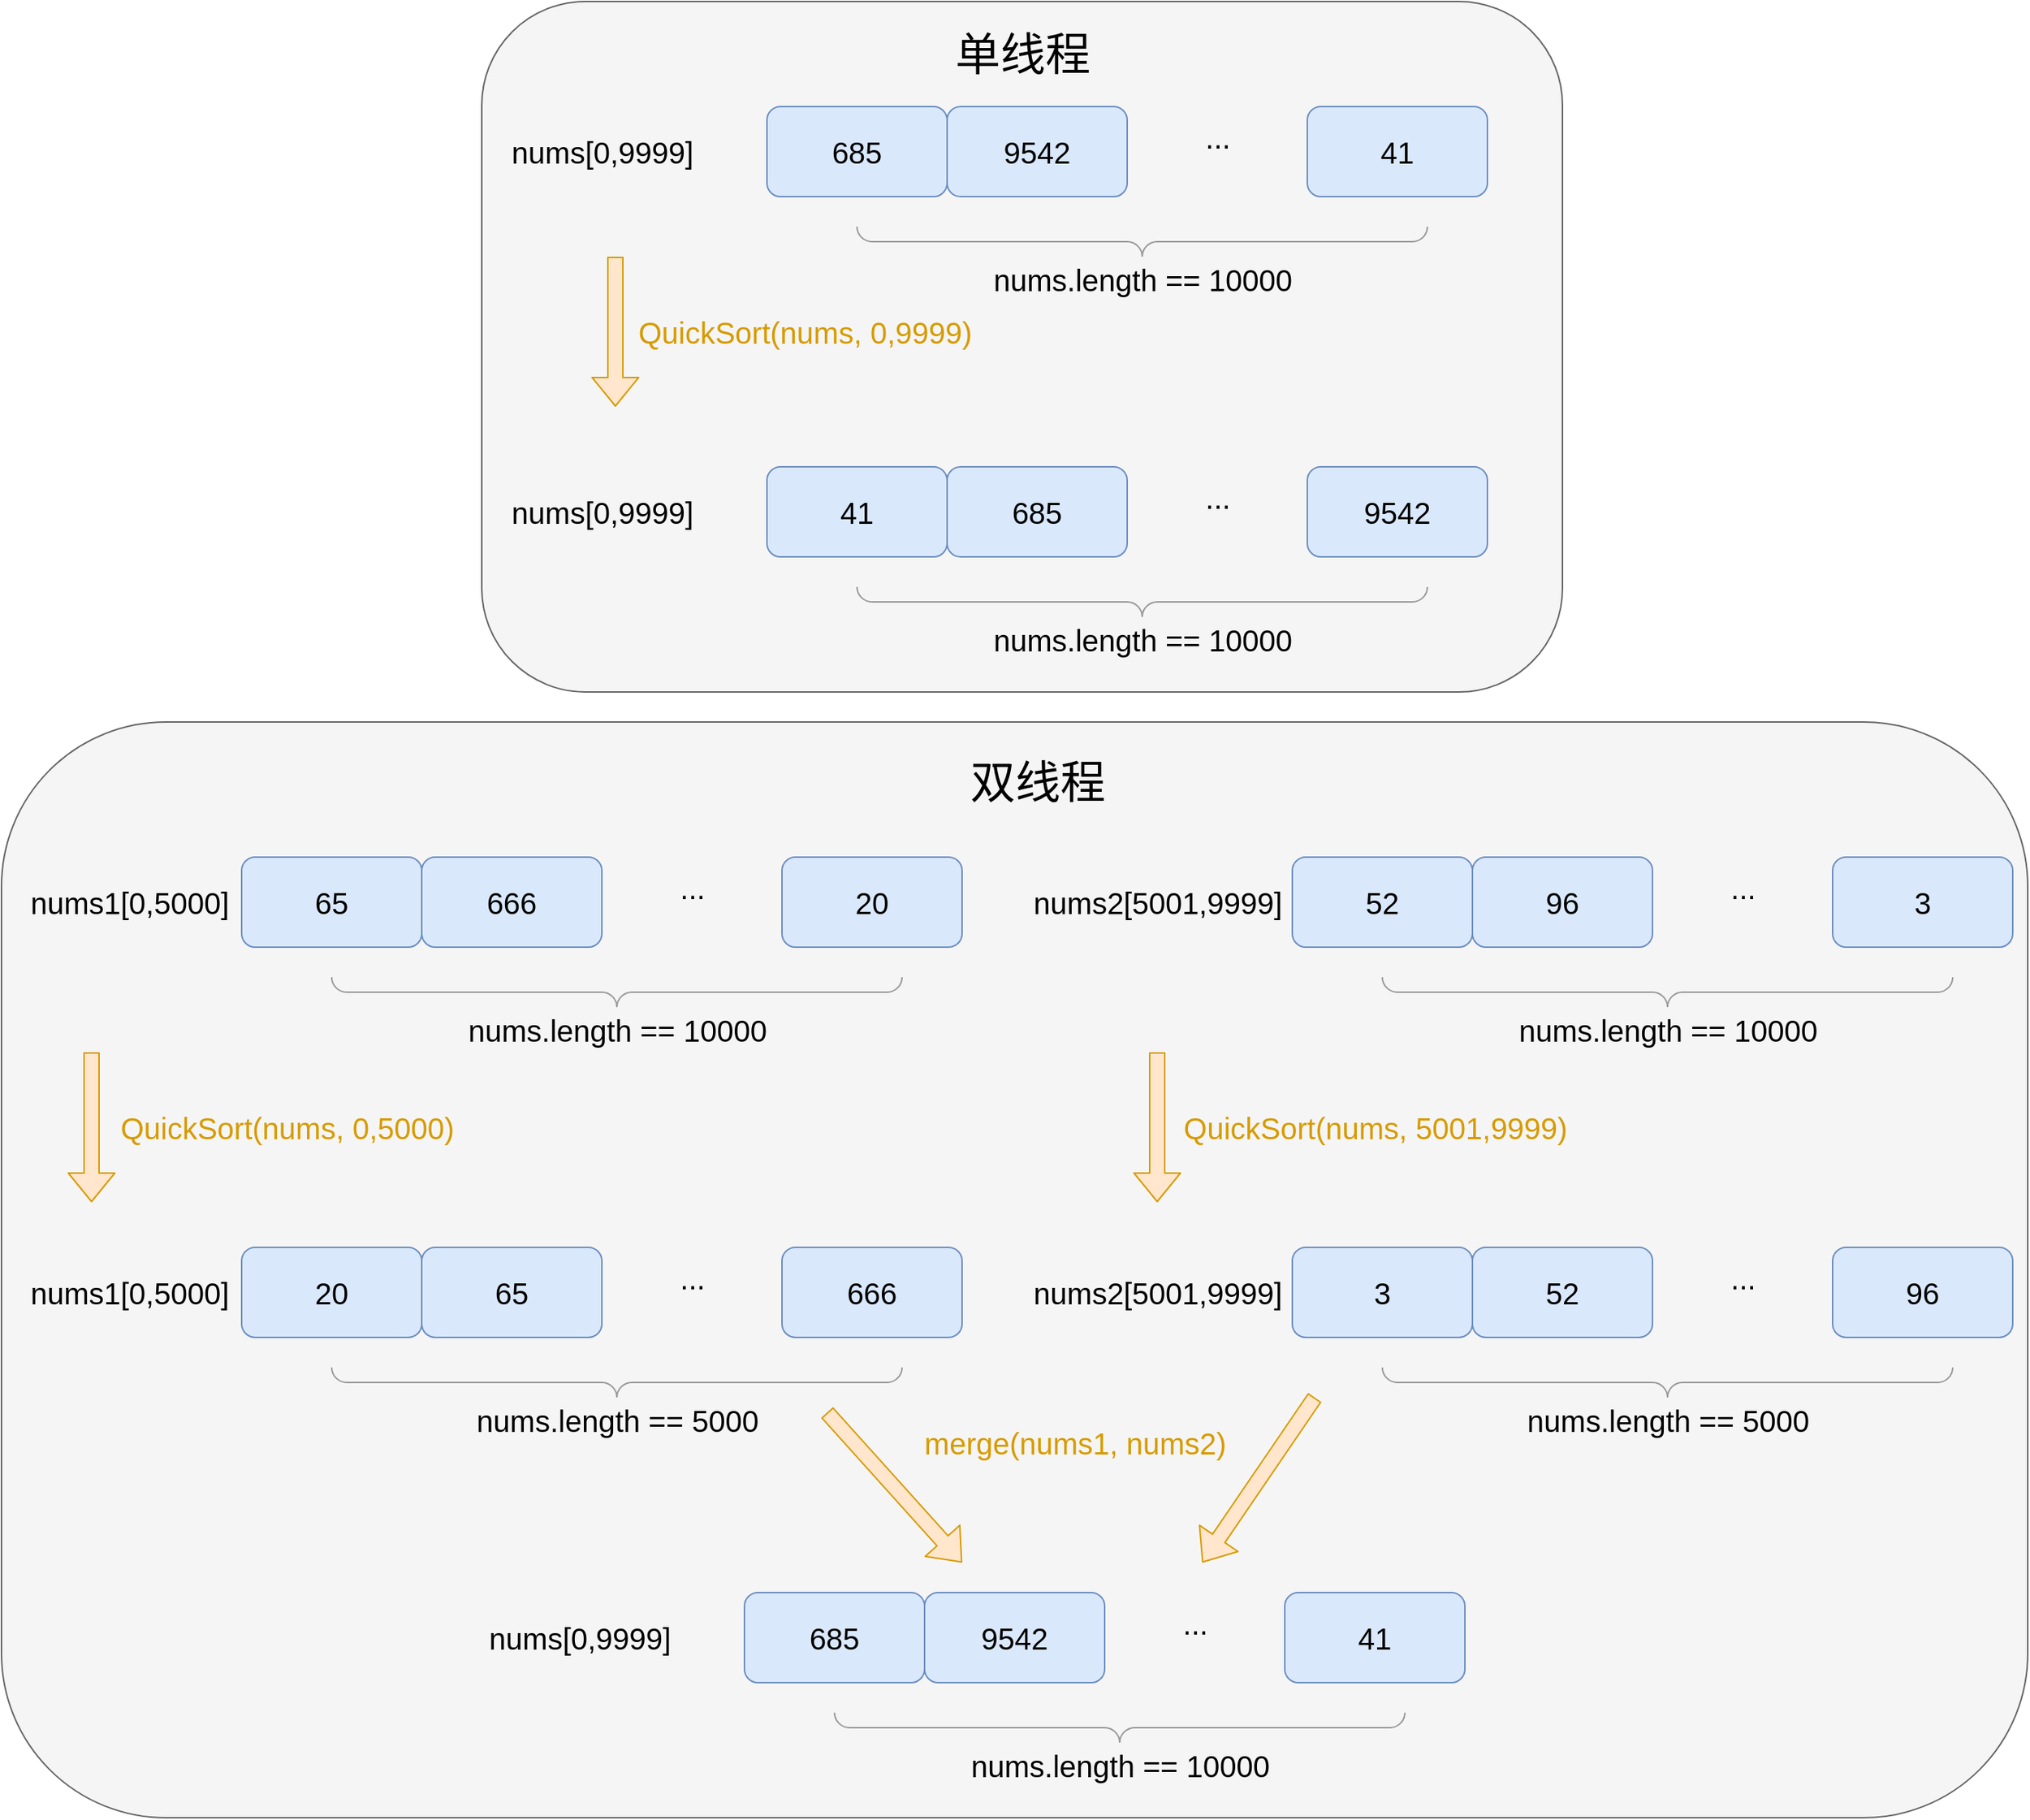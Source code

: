 <mxfile>
    <diagram id="b_xXBWCvNQo0MU-UjMi2" name="Page-1">
        <mxGraphModel dx="2748" dy="1333" grid="1" gridSize="10" guides="1" tooltips="1" connect="1" arrows="1" fold="1" page="1" pageScale="1" pageWidth="100" pageHeight="100" math="0" shadow="0">
            <root>
                <mxCell id="0"/>
                <mxCell id="1" parent="0"/>
                <mxCell id="57" value="" style="rounded=1;whiteSpace=wrap;html=1;fontSize=17;fontColor=#333333;fillColor=#f5f5f5;strokeColor=#666666;" vertex="1" parent="1">
                    <mxGeometry x="-440" y="510" width="1350" height="730" as="geometry"/>
                </mxCell>
                <mxCell id="56" value="" style="rounded=1;whiteSpace=wrap;html=1;fontSize=17;fontColor=#333333;fillColor=#f5f5f5;strokeColor=#666666;" vertex="1" parent="1">
                    <mxGeometry x="-120" y="30" width="720" height="460" as="geometry"/>
                </mxCell>
                <mxCell id="7" value="685" style="rounded=1;whiteSpace=wrap;html=1;fillColor=#dae8fc;strokeColor=#6c8ebf;fontSize=20;" vertex="1" parent="1">
                    <mxGeometry x="70" y="100" width="120" height="60" as="geometry"/>
                </mxCell>
                <mxCell id="8" value="9542" style="rounded=1;whiteSpace=wrap;html=1;fillColor=#dae8fc;strokeColor=#6c8ebf;fontSize=20;" vertex="1" parent="1">
                    <mxGeometry x="190" y="100" width="120" height="60" as="geometry"/>
                </mxCell>
                <mxCell id="10" value="41" style="rounded=1;whiteSpace=wrap;html=1;fillColor=#dae8fc;strokeColor=#6c8ebf;fontSize=20;" vertex="1" parent="1">
                    <mxGeometry x="430" y="100" width="120" height="60" as="geometry"/>
                </mxCell>
                <mxCell id="11" value="nums[0,9999]" style="text;html=1;align=center;verticalAlign=middle;resizable=0;points=[];autosize=1;strokeColor=none;fillColor=none;fontSize=20;" vertex="1" parent="1">
                    <mxGeometry x="-110" y="110" width="140" height="40" as="geometry"/>
                </mxCell>
                <mxCell id="12" value="..." style="text;html=1;align=center;verticalAlign=middle;resizable=0;points=[];autosize=1;strokeColor=none;fillColor=none;fontSize=20;" vertex="1" parent="1">
                    <mxGeometry x="350" y="100" width="40" height="40" as="geometry"/>
                </mxCell>
                <mxCell id="13" value="" style="labelPosition=right;align=left;strokeWidth=1;shape=mxgraph.mockup.markup.curlyBrace;html=1;shadow=0;dashed=0;strokeColor=#999999;direction=north;fontSize=20;rotation=-90;" vertex="1" parent="1">
                    <mxGeometry x="310" width="20" height="380" as="geometry"/>
                </mxCell>
                <mxCell id="14" value="nums.length == 10000" style="text;html=1;align=center;verticalAlign=middle;resizable=0;points=[];autosize=1;strokeColor=none;fillColor=none;fontSize=20;" vertex="1" parent="1">
                    <mxGeometry x="210" y="195" width="220" height="40" as="geometry"/>
                </mxCell>
                <mxCell id="15" value="41" style="rounded=1;whiteSpace=wrap;html=1;fillColor=#dae8fc;strokeColor=#6c8ebf;fontSize=20;" vertex="1" parent="1">
                    <mxGeometry x="70" y="340" width="120" height="60" as="geometry"/>
                </mxCell>
                <mxCell id="16" value="685" style="rounded=1;whiteSpace=wrap;html=1;fillColor=#dae8fc;strokeColor=#6c8ebf;fontSize=20;" vertex="1" parent="1">
                    <mxGeometry x="190" y="340" width="120" height="60" as="geometry"/>
                </mxCell>
                <mxCell id="17" value="9542" style="rounded=1;whiteSpace=wrap;html=1;fillColor=#dae8fc;strokeColor=#6c8ebf;fontSize=20;" vertex="1" parent="1">
                    <mxGeometry x="430" y="340" width="120" height="60" as="geometry"/>
                </mxCell>
                <mxCell id="18" value="nums[0,9999]" style="text;html=1;align=center;verticalAlign=middle;resizable=0;points=[];autosize=1;strokeColor=none;fillColor=none;fontSize=20;" vertex="1" parent="1">
                    <mxGeometry x="-110" y="350" width="140" height="40" as="geometry"/>
                </mxCell>
                <mxCell id="19" value="..." style="text;html=1;align=center;verticalAlign=middle;resizable=0;points=[];autosize=1;strokeColor=none;fillColor=none;fontSize=20;" vertex="1" parent="1">
                    <mxGeometry x="350" y="340" width="40" height="40" as="geometry"/>
                </mxCell>
                <mxCell id="20" value="" style="labelPosition=right;align=left;strokeWidth=1;shape=mxgraph.mockup.markup.curlyBrace;html=1;shadow=0;dashed=0;strokeColor=#999999;direction=north;fontSize=20;rotation=-90;" vertex="1" parent="1">
                    <mxGeometry x="310" y="240" width="20" height="380" as="geometry"/>
                </mxCell>
                <mxCell id="21" value="nums.length == 10000" style="text;html=1;align=center;verticalAlign=middle;resizable=0;points=[];autosize=1;strokeColor=none;fillColor=none;fontSize=20;" vertex="1" parent="1">
                    <mxGeometry x="210" y="435" width="220" height="40" as="geometry"/>
                </mxCell>
                <mxCell id="22" value="" style="shape=flexArrow;endArrow=classic;html=1;fontSize=20;fillColor=#ffe6cc;strokeColor=#d79b00;" edge="1" parent="1">
                    <mxGeometry width="50" height="50" relative="1" as="geometry">
                        <mxPoint x="-31" y="200" as="sourcePoint"/>
                        <mxPoint x="-31" y="300" as="targetPoint"/>
                    </mxGeometry>
                </mxCell>
                <mxCell id="23" value="QuickSort(nums, 0,9999)" style="text;html=1;align=center;verticalAlign=middle;resizable=0;points=[];autosize=1;strokeColor=none;fillColor=none;fontSize=20;fontColor=#d79b00;" vertex="1" parent="1">
                    <mxGeometry x="-30" y="230" width="250" height="40" as="geometry"/>
                </mxCell>
                <mxCell id="24" value="65" style="rounded=1;whiteSpace=wrap;html=1;fillColor=#dae8fc;strokeColor=#6c8ebf;fontSize=20;" vertex="1" parent="1">
                    <mxGeometry x="-280" y="600" width="120" height="60" as="geometry"/>
                </mxCell>
                <mxCell id="25" value="666" style="rounded=1;whiteSpace=wrap;html=1;fillColor=#dae8fc;strokeColor=#6c8ebf;fontSize=20;" vertex="1" parent="1">
                    <mxGeometry x="-160" y="600" width="120" height="60" as="geometry"/>
                </mxCell>
                <mxCell id="26" value="20" style="rounded=1;whiteSpace=wrap;html=1;fillColor=#dae8fc;strokeColor=#6c8ebf;fontSize=20;" vertex="1" parent="1">
                    <mxGeometry x="80" y="600" width="120" height="60" as="geometry"/>
                </mxCell>
                <mxCell id="27" value="nums1[0,5000]" style="text;html=1;align=center;verticalAlign=middle;resizable=0;points=[];autosize=1;strokeColor=none;fillColor=none;fontSize=20;" vertex="1" parent="1">
                    <mxGeometry x="-435" y="610" width="160" height="40" as="geometry"/>
                </mxCell>
                <mxCell id="28" value="..." style="text;html=1;align=center;verticalAlign=middle;resizable=0;points=[];autosize=1;strokeColor=none;fillColor=none;fontSize=20;" vertex="1" parent="1">
                    <mxGeometry y="600" width="40" height="40" as="geometry"/>
                </mxCell>
                <mxCell id="29" value="" style="labelPosition=right;align=left;strokeWidth=1;shape=mxgraph.mockup.markup.curlyBrace;html=1;shadow=0;dashed=0;strokeColor=#999999;direction=north;fontSize=20;rotation=-90;" vertex="1" parent="1">
                    <mxGeometry x="-40" y="500" width="20" height="380" as="geometry"/>
                </mxCell>
                <mxCell id="30" value="nums.length == 10000" style="text;html=1;align=center;verticalAlign=middle;resizable=0;points=[];autosize=1;strokeColor=none;fillColor=none;fontSize=20;" vertex="1" parent="1">
                    <mxGeometry x="-140" y="695" width="220" height="40" as="geometry"/>
                </mxCell>
                <mxCell id="31" value="52" style="rounded=1;whiteSpace=wrap;html=1;fillColor=#dae8fc;strokeColor=#6c8ebf;fontSize=20;" vertex="1" parent="1">
                    <mxGeometry x="420" y="600" width="120" height="60" as="geometry"/>
                </mxCell>
                <mxCell id="32" value="96" style="rounded=1;whiteSpace=wrap;html=1;fillColor=#dae8fc;strokeColor=#6c8ebf;fontSize=20;" vertex="1" parent="1">
                    <mxGeometry x="540" y="600" width="120" height="60" as="geometry"/>
                </mxCell>
                <mxCell id="33" value="3" style="rounded=1;whiteSpace=wrap;html=1;fillColor=#dae8fc;strokeColor=#6c8ebf;fontSize=20;" vertex="1" parent="1">
                    <mxGeometry x="780" y="600" width="120" height="60" as="geometry"/>
                </mxCell>
                <mxCell id="34" value="nums2[5001,9999]" style="text;html=1;align=center;verticalAlign=middle;resizable=0;points=[];autosize=1;strokeColor=none;fillColor=none;fontSize=20;" vertex="1" parent="1">
                    <mxGeometry x="235" y="610" width="190" height="40" as="geometry"/>
                </mxCell>
                <mxCell id="35" value="..." style="text;html=1;align=center;verticalAlign=middle;resizable=0;points=[];autosize=1;strokeColor=none;fillColor=none;fontSize=20;" vertex="1" parent="1">
                    <mxGeometry x="700" y="600" width="40" height="40" as="geometry"/>
                </mxCell>
                <mxCell id="36" value="" style="labelPosition=right;align=left;strokeWidth=1;shape=mxgraph.mockup.markup.curlyBrace;html=1;shadow=0;dashed=0;strokeColor=#999999;direction=north;fontSize=20;rotation=-90;" vertex="1" parent="1">
                    <mxGeometry x="660" y="500" width="20" height="380" as="geometry"/>
                </mxCell>
                <mxCell id="37" value="nums.length == 10000" style="text;html=1;align=center;verticalAlign=middle;resizable=0;points=[];autosize=1;strokeColor=none;fillColor=none;fontSize=20;" vertex="1" parent="1">
                    <mxGeometry x="560" y="695" width="220" height="40" as="geometry"/>
                </mxCell>
                <mxCell id="38" value="" style="shape=flexArrow;endArrow=classic;html=1;fontSize=20;fillColor=#ffe6cc;strokeColor=#d79b00;" edge="1" parent="1">
                    <mxGeometry width="50" height="50" relative="1" as="geometry">
                        <mxPoint x="-380" y="730" as="sourcePoint"/>
                        <mxPoint x="-380" y="830" as="targetPoint"/>
                    </mxGeometry>
                </mxCell>
                <mxCell id="39" value="QuickSort(nums, 0,5000)" style="text;html=1;align=center;verticalAlign=middle;resizable=0;points=[];autosize=1;strokeColor=none;fillColor=none;fontSize=20;fontColor=#d79b00;" vertex="1" parent="1">
                    <mxGeometry x="-375" y="760" width="250" height="40" as="geometry"/>
                </mxCell>
                <mxCell id="40" value="20" style="rounded=1;whiteSpace=wrap;html=1;fillColor=#dae8fc;strokeColor=#6c8ebf;fontSize=20;" vertex="1" parent="1">
                    <mxGeometry x="-280" y="860" width="120" height="60" as="geometry"/>
                </mxCell>
                <mxCell id="41" value="65" style="rounded=1;whiteSpace=wrap;html=1;fillColor=#dae8fc;strokeColor=#6c8ebf;fontSize=20;" vertex="1" parent="1">
                    <mxGeometry x="-160" y="860" width="120" height="60" as="geometry"/>
                </mxCell>
                <mxCell id="42" value="666" style="rounded=1;whiteSpace=wrap;html=1;fillColor=#dae8fc;strokeColor=#6c8ebf;fontSize=20;" vertex="1" parent="1">
                    <mxGeometry x="80" y="860" width="120" height="60" as="geometry"/>
                </mxCell>
                <mxCell id="43" value="nums1[0,5000]" style="text;html=1;align=center;verticalAlign=middle;resizable=0;points=[];autosize=1;strokeColor=none;fillColor=none;fontSize=20;" vertex="1" parent="1">
                    <mxGeometry x="-435" y="870" width="160" height="40" as="geometry"/>
                </mxCell>
                <mxCell id="44" value="..." style="text;html=1;align=center;verticalAlign=middle;resizable=0;points=[];autosize=1;strokeColor=none;fillColor=none;fontSize=20;" vertex="1" parent="1">
                    <mxGeometry y="860" width="40" height="40" as="geometry"/>
                </mxCell>
                <mxCell id="45" value="" style="labelPosition=right;align=left;strokeWidth=1;shape=mxgraph.mockup.markup.curlyBrace;html=1;shadow=0;dashed=0;strokeColor=#999999;direction=north;fontSize=20;rotation=-90;" vertex="1" parent="1">
                    <mxGeometry x="-40" y="760" width="20" height="380" as="geometry"/>
                </mxCell>
                <mxCell id="46" value="nums.length == 5000" style="text;html=1;align=center;verticalAlign=middle;resizable=0;points=[];autosize=1;strokeColor=none;fillColor=none;fontSize=20;" vertex="1" parent="1">
                    <mxGeometry x="-135" y="955" width="210" height="40" as="geometry"/>
                </mxCell>
                <mxCell id="47" value="" style="shape=flexArrow;endArrow=classic;html=1;fontSize=20;fillColor=#ffe6cc;strokeColor=#d79b00;" edge="1" parent="1">
                    <mxGeometry width="50" height="50" relative="1" as="geometry">
                        <mxPoint x="330" y="730" as="sourcePoint"/>
                        <mxPoint x="330" y="830" as="targetPoint"/>
                    </mxGeometry>
                </mxCell>
                <mxCell id="48" value="QuickSort(nums, 5001,9999)" style="text;html=1;align=center;verticalAlign=middle;resizable=0;points=[];autosize=1;strokeColor=none;fillColor=none;fontSize=20;fontColor=#d79b00;" vertex="1" parent="1">
                    <mxGeometry x="335" y="760" width="280" height="40" as="geometry"/>
                </mxCell>
                <mxCell id="49" value="3" style="rounded=1;whiteSpace=wrap;html=1;fillColor=#dae8fc;strokeColor=#6c8ebf;fontSize=20;" vertex="1" parent="1">
                    <mxGeometry x="420" y="860" width="120" height="60" as="geometry"/>
                </mxCell>
                <mxCell id="50" value="52" style="rounded=1;whiteSpace=wrap;html=1;fillColor=#dae8fc;strokeColor=#6c8ebf;fontSize=20;" vertex="1" parent="1">
                    <mxGeometry x="540" y="860" width="120" height="60" as="geometry"/>
                </mxCell>
                <mxCell id="51" value="96" style="rounded=1;whiteSpace=wrap;html=1;fillColor=#dae8fc;strokeColor=#6c8ebf;fontSize=20;" vertex="1" parent="1">
                    <mxGeometry x="780" y="860" width="120" height="60" as="geometry"/>
                </mxCell>
                <mxCell id="52" value="nums2[5001,9999]" style="text;html=1;align=center;verticalAlign=middle;resizable=0;points=[];autosize=1;strokeColor=none;fillColor=none;fontSize=20;" vertex="1" parent="1">
                    <mxGeometry x="235" y="870" width="190" height="40" as="geometry"/>
                </mxCell>
                <mxCell id="53" value="..." style="text;html=1;align=center;verticalAlign=middle;resizable=0;points=[];autosize=1;strokeColor=none;fillColor=none;fontSize=20;" vertex="1" parent="1">
                    <mxGeometry x="700" y="860" width="40" height="40" as="geometry"/>
                </mxCell>
                <mxCell id="54" value="" style="labelPosition=right;align=left;strokeWidth=1;shape=mxgraph.mockup.markup.curlyBrace;html=1;shadow=0;dashed=0;strokeColor=#999999;direction=north;fontSize=20;rotation=-90;" vertex="1" parent="1">
                    <mxGeometry x="660" y="760" width="20" height="380" as="geometry"/>
                </mxCell>
                <mxCell id="55" value="nums.length == 5000" style="text;html=1;align=center;verticalAlign=middle;resizable=0;points=[];autosize=1;strokeColor=none;fillColor=none;fontSize=20;" vertex="1" parent="1">
                    <mxGeometry x="565" y="955" width="210" height="40" as="geometry"/>
                </mxCell>
                <mxCell id="58" value="单线程" style="text;html=1;align=center;verticalAlign=middle;resizable=0;points=[];autosize=1;strokeColor=none;fillColor=none;fontSize=30;fontColor=#000000;fontFamily=黑体;" vertex="1" parent="1">
                    <mxGeometry x="185" y="40" width="110" height="50" as="geometry"/>
                </mxCell>
                <mxCell id="59" value="双线程" style="text;html=1;align=center;verticalAlign=middle;resizable=0;points=[];autosize=1;strokeColor=none;fillColor=none;fontSize=30;fontColor=#000000;fontFamily=黑体;" vertex="1" parent="1">
                    <mxGeometry x="195" y="525" width="110" height="50" as="geometry"/>
                </mxCell>
                <mxCell id="63" value="" style="shape=flexArrow;endArrow=classic;html=1;fontSize=20;fillColor=#ffe6cc;strokeColor=#d79b00;" edge="1" parent="1">
                    <mxGeometry width="50" height="50" relative="1" as="geometry">
                        <mxPoint x="110" y="970.0" as="sourcePoint"/>
                        <mxPoint x="200" y="1070" as="targetPoint"/>
                    </mxGeometry>
                </mxCell>
                <mxCell id="64" value="" style="shape=flexArrow;endArrow=classic;html=1;fontSize=20;fillColor=#ffe6cc;strokeColor=#d79b00;" edge="1" parent="1">
                    <mxGeometry width="50" height="50" relative="1" as="geometry">
                        <mxPoint x="435" y="960.0" as="sourcePoint"/>
                        <mxPoint x="360" y="1070" as="targetPoint"/>
                    </mxGeometry>
                </mxCell>
                <mxCell id="65" value="685" style="rounded=1;whiteSpace=wrap;html=1;fillColor=#dae8fc;strokeColor=#6c8ebf;fontSize=20;" vertex="1" parent="1">
                    <mxGeometry x="55" y="1090" width="120" height="60" as="geometry"/>
                </mxCell>
                <mxCell id="66" value="9542" style="rounded=1;whiteSpace=wrap;html=1;fillColor=#dae8fc;strokeColor=#6c8ebf;fontSize=20;" vertex="1" parent="1">
                    <mxGeometry x="175" y="1090" width="120" height="60" as="geometry"/>
                </mxCell>
                <mxCell id="67" value="41" style="rounded=1;whiteSpace=wrap;html=1;fillColor=#dae8fc;strokeColor=#6c8ebf;fontSize=20;" vertex="1" parent="1">
                    <mxGeometry x="415" y="1090" width="120" height="60" as="geometry"/>
                </mxCell>
                <mxCell id="68" value="nums[0,9999]" style="text;html=1;align=center;verticalAlign=middle;resizable=0;points=[];autosize=1;strokeColor=none;fillColor=none;fontSize=20;" vertex="1" parent="1">
                    <mxGeometry x="-125" y="1100" width="140" height="40" as="geometry"/>
                </mxCell>
                <mxCell id="69" value="..." style="text;html=1;align=center;verticalAlign=middle;resizable=0;points=[];autosize=1;strokeColor=none;fillColor=none;fontSize=20;" vertex="1" parent="1">
                    <mxGeometry x="335" y="1090" width="40" height="40" as="geometry"/>
                </mxCell>
                <mxCell id="70" value="" style="labelPosition=right;align=left;strokeWidth=1;shape=mxgraph.mockup.markup.curlyBrace;html=1;shadow=0;dashed=0;strokeColor=#999999;direction=north;fontSize=20;rotation=-90;" vertex="1" parent="1">
                    <mxGeometry x="295" y="990" width="20" height="380" as="geometry"/>
                </mxCell>
                <mxCell id="71" value="nums.length == 10000" style="text;html=1;align=center;verticalAlign=middle;resizable=0;points=[];autosize=1;strokeColor=none;fillColor=none;fontSize=20;" vertex="1" parent="1">
                    <mxGeometry x="195" y="1185" width="220" height="40" as="geometry"/>
                </mxCell>
                <mxCell id="72" value="merge(nums1, nums2)" style="text;html=1;align=center;verticalAlign=middle;resizable=0;points=[];autosize=1;strokeColor=none;fillColor=none;fontSize=20;fontColor=#d79b00;" vertex="1" parent="1">
                    <mxGeometry x="165" y="970" width="220" height="40" as="geometry"/>
                </mxCell>
            </root>
        </mxGraphModel>
    </diagram>
</mxfile>